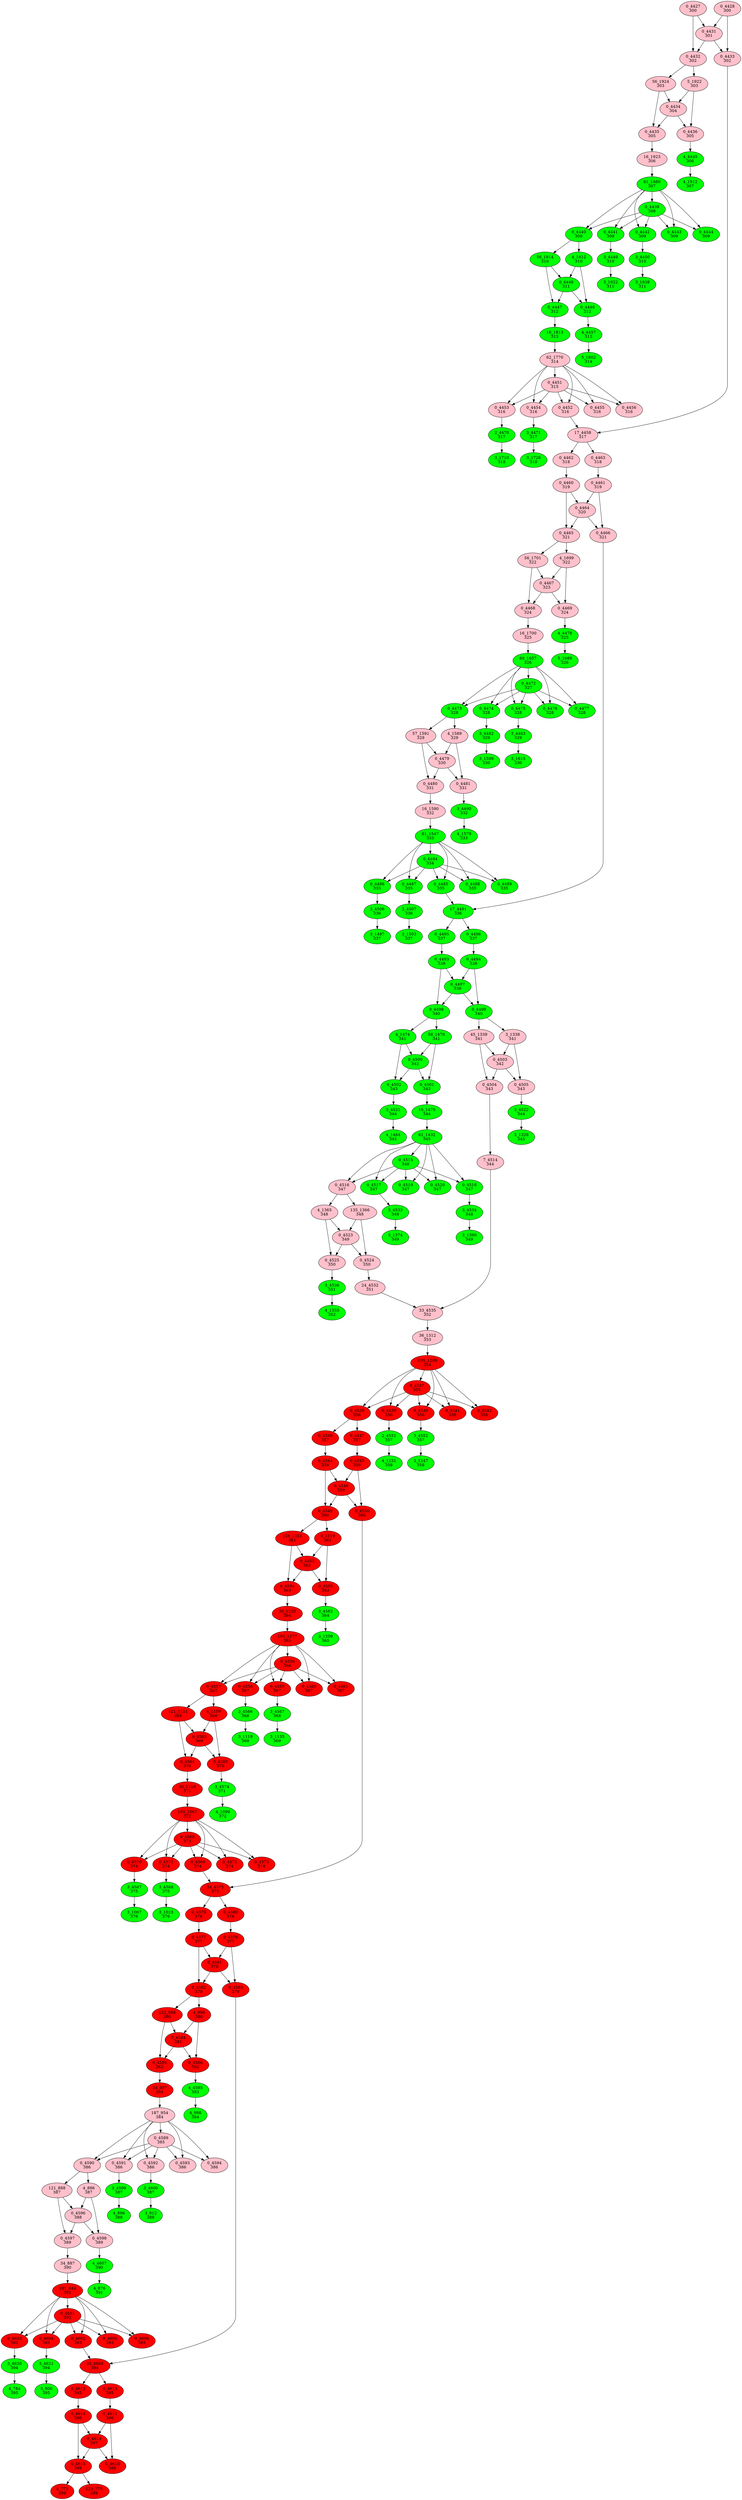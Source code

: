 digraph{
"0_4427\n300" [style=filled, fillcolor = pink]
"0_4427\n300" -> "0_4431\n301"
"0_4431\n301" [style=filled, fillcolor = pink]
"0_4427\n300" -> "0_4432\n302"
"0_4432\n302" [style=filled, fillcolor = pink]
"0_4428\n300" [style=filled, fillcolor = pink]
"0_4428\n300" -> "0_4431\n301"
"0_4431\n301" [style=filled, fillcolor = pink]
"0_4428\n300" -> "0_4433\n302"
"0_4433\n302" [style=filled, fillcolor = pink]
"0_4431\n301" [style=filled, fillcolor = pink]
"0_4431\n301" -> "0_4432\n302"
"0_4432\n302" [style=filled, fillcolor = pink]
"0_4431\n301" -> "0_4433\n302"
"0_4433\n302" [style=filled, fillcolor = pink]
"0_4432\n302" [style=filled, fillcolor = pink]
"0_4432\n302" -> "5_1922\n303"
"5_1922\n303" [style=filled, fillcolor = pink]
"0_4432\n302" -> "56_1924\n303"
"56_1924\n303" [style=filled, fillcolor = pink]
"5_1922\n303" [style=filled, fillcolor = pink]
"5_1922\n303" -> "0_4434\n304"
"0_4434\n304" [style=filled, fillcolor = pink]
"5_1922\n303" -> "0_4436\n305"
"0_4436\n305" [style=filled, fillcolor = pink]
"56_1924\n303" [style=filled, fillcolor = pink]
"56_1924\n303" -> "0_4434\n304"
"0_4434\n304" [style=filled, fillcolor = pink]
"56_1924\n303" -> "0_4435\n305"
"0_4435\n305" [style=filled, fillcolor = pink]
"0_4434\n304" [style=filled, fillcolor = pink]
"0_4434\n304" -> "0_4435\n305"
"0_4435\n305" [style=filled, fillcolor = pink]
"0_4434\n304" -> "0_4436\n305"
"0_4436\n305" [style=filled, fillcolor = pink]
"0_4435\n305" [style=filled, fillcolor = pink]
"0_4435\n305" -> "16_1923\n306"
"16_1923\n306" [style=filled, fillcolor = pink]
"0_4436\n305" [style=filled, fillcolor = pink]
"0_4436\n305" -> "4_4445\n306"
"4_4445\n306" [style=filled, fillcolor = green]
"16_1923\n306" [style=filled, fillcolor = pink]
"16_1923\n306" -> "61_1880\n307"
"61_1880\n307" [style=filled, fillcolor = green]
"4_4445\n306" [style=filled, fillcolor = green]
"4_4445\n306" -> "4_1912\n307"
"4_1912\n307" [style=filled, fillcolor = green]
"61_1880\n307" [style=filled, fillcolor = green]
"61_1880\n307" -> "0_4439\n308"
"0_4439\n308" [style=filled, fillcolor = green]
"61_1880\n307" -> "0_4440\n309"
"0_4440\n309" [style=filled, fillcolor = green]
"61_1880\n307" -> "0_4441\n309"
"0_4441\n309" [style=filled, fillcolor = green]
"61_1880\n307" -> "0_4442\n309"
"0_4442\n309" [style=filled, fillcolor = green]
"61_1880\n307" -> "0_4443\n309"
"0_4443\n309" [style=filled, fillcolor = green]
"61_1880\n307" -> "0_4444\n309"
"0_4444\n309" [style=filled, fillcolor = green]
"0_4439\n308" [style=filled, fillcolor = green]
"0_4439\n308" -> "0_4440\n309"
"0_4440\n309" [style=filled, fillcolor = green]
"0_4439\n308" -> "0_4441\n309"
"0_4441\n309" [style=filled, fillcolor = green]
"0_4439\n308" -> "0_4442\n309"
"0_4442\n309" [style=filled, fillcolor = green]
"0_4439\n308" -> "0_4443\n309"
"0_4443\n309" [style=filled, fillcolor = green]
"0_4439\n308" -> "0_4444\n309"
"0_4444\n309" [style=filled, fillcolor = green]
"0_4440\n309" [style=filled, fillcolor = green]
"0_4440\n309" -> "4_1812\n310"
"4_1812\n310" [style=filled, fillcolor = green]
"0_4440\n309" -> "56_1814\n310"
"56_1814\n310" [style=filled, fillcolor = green]
"0_4441\n309" [style=filled, fillcolor = green]
"0_4441\n309" -> "3_4449\n310"
"3_4449\n310" [style=filled, fillcolor = green]
"0_4442\n309" [style=filled, fillcolor = green]
"0_4442\n309" -> "3_4450\n310"
"3_4450\n310" [style=filled, fillcolor = green]
"3_4449\n310" [style=filled, fillcolor = green]
"3_4449\n310" -> "3_1822\n311"
"3_1822\n311" [style=filled, fillcolor = green]
"3_4450\n310" [style=filled, fillcolor = green]
"3_4450\n310" -> "3_1838\n311"
"3_1838\n311" [style=filled, fillcolor = green]
"4_1812\n310" [style=filled, fillcolor = green]
"4_1812\n310" -> "0_4446\n311"
"0_4446\n311" [style=filled, fillcolor = green]
"4_1812\n310" -> "0_4448\n312"
"0_4448\n312" [style=filled, fillcolor = green]
"56_1814\n310" [style=filled, fillcolor = green]
"56_1814\n310" -> "0_4446\n311"
"0_4446\n311" [style=filled, fillcolor = green]
"56_1814\n310" -> "0_4447\n312"
"0_4447\n312" [style=filled, fillcolor = green]
"0_4446\n311" [style=filled, fillcolor = green]
"0_4446\n311" -> "0_4447\n312"
"0_4447\n312" [style=filled, fillcolor = green]
"0_4446\n311" -> "0_4448\n312"
"0_4448\n312" [style=filled, fillcolor = green]
"0_4447\n312" [style=filled, fillcolor = green]
"0_4447\n312" -> "16_1813\n313"
"16_1813\n313" [style=filled, fillcolor = green]
"0_4448\n312" [style=filled, fillcolor = green]
"0_4448\n312" -> "4_4457\n313"
"4_4457\n313" [style=filled, fillcolor = green]
"16_1813\n313" [style=filled, fillcolor = green]
"16_1813\n313" -> "62_1770\n314"
"62_1770\n314" [style=filled, fillcolor = pink]
"4_4457\n313" [style=filled, fillcolor = green]
"4_4457\n313" -> "5_1802\n314"
"5_1802\n314" [style=filled, fillcolor = green]
"62_1770\n314" [style=filled, fillcolor = pink]
"62_1770\n314" -> "0_4451\n315"
"0_4451\n315" [style=filled, fillcolor = pink]
"62_1770\n314" -> "0_4452\n316"
"0_4452\n316" [style=filled, fillcolor = pink]
"62_1770\n314" -> "0_4453\n316"
"0_4453\n316" [style=filled, fillcolor = pink]
"62_1770\n314" -> "0_4454\n316"
"0_4454\n316" [style=filled, fillcolor = pink]
"62_1770\n314" -> "0_4455\n316"
"0_4455\n316" [style=filled, fillcolor = pink]
"62_1770\n314" -> "0_4456\n316"
"0_4456\n316" [style=filled, fillcolor = pink]
"0_4451\n315" [style=filled, fillcolor = pink]
"0_4451\n315" -> "0_4452\n316"
"0_4452\n316" [style=filled, fillcolor = pink]
"0_4451\n315" -> "0_4453\n316"
"0_4453\n316" [style=filled, fillcolor = pink]
"0_4451\n315" -> "0_4454\n316"
"0_4454\n316" [style=filled, fillcolor = pink]
"0_4451\n315" -> "0_4455\n316"
"0_4455\n316" [style=filled, fillcolor = pink]
"0_4451\n315" -> "0_4456\n316"
"0_4456\n316" [style=filled, fillcolor = pink]
"0_4433\n302" [style=filled, fillcolor = pink]
"0_4433\n302" -> "17_4458\n317"
"17_4458\n317" [style=filled, fillcolor = pink]
"0_4452\n316" [style=filled, fillcolor = pink]
"0_4452\n316" -> "17_4458\n317"
"17_4458\n317" [style=filled, fillcolor = pink]
"0_4453\n316" [style=filled, fillcolor = pink]
"0_4453\n316" -> "2_4470\n317"
"2_4470\n317" [style=filled, fillcolor = green]
"0_4454\n316" [style=filled, fillcolor = pink]
"0_4454\n316" -> "3_4471\n317"
"3_4471\n317" [style=filled, fillcolor = green]
"2_4470\n317" [style=filled, fillcolor = green]
"2_4470\n317" -> "3_1710\n318"
"3_1710\n318" [style=filled, fillcolor = green]
"3_4471\n317" [style=filled, fillcolor = green]
"3_4471\n317" -> "3_1726\n318"
"3_1726\n318" [style=filled, fillcolor = green]
"17_4458\n317" [style=filled, fillcolor = pink]
"17_4458\n317" -> "0_4462\n318"
"0_4462\n318" [style=filled, fillcolor = pink]
"17_4458\n317" -> "0_4463\n318"
"0_4463\n318" [style=filled, fillcolor = pink]
"0_4462\n318" [style=filled, fillcolor = pink]
"0_4462\n318" -> "0_4460\n319"
"0_4460\n319" [style=filled, fillcolor = pink]
"0_4463\n318" [style=filled, fillcolor = pink]
"0_4463\n318" -> "0_4461\n319"
"0_4461\n319" [style=filled, fillcolor = pink]
"0_4460\n319" [style=filled, fillcolor = pink]
"0_4460\n319" -> "0_4464\n320"
"0_4464\n320" [style=filled, fillcolor = pink]
"0_4460\n319" -> "0_4465\n321"
"0_4465\n321" [style=filled, fillcolor = pink]
"0_4461\n319" [style=filled, fillcolor = pink]
"0_4461\n319" -> "0_4464\n320"
"0_4464\n320" [style=filled, fillcolor = pink]
"0_4461\n319" -> "0_4466\n321"
"0_4466\n321" [style=filled, fillcolor = pink]
"0_4464\n320" [style=filled, fillcolor = pink]
"0_4464\n320" -> "0_4465\n321"
"0_4465\n321" [style=filled, fillcolor = pink]
"0_4464\n320" -> "0_4466\n321"
"0_4466\n321" [style=filled, fillcolor = pink]
"0_4465\n321" [style=filled, fillcolor = pink]
"0_4465\n321" -> "4_1699\n322"
"4_1699\n322" [style=filled, fillcolor = pink]
"0_4465\n321" -> "56_1701\n322"
"56_1701\n322" [style=filled, fillcolor = pink]
"4_1699\n322" [style=filled, fillcolor = pink]
"4_1699\n322" -> "0_4467\n323"
"0_4467\n323" [style=filled, fillcolor = pink]
"4_1699\n322" -> "0_4469\n324"
"0_4469\n324" [style=filled, fillcolor = pink]
"56_1701\n322" [style=filled, fillcolor = pink]
"56_1701\n322" -> "0_4467\n323"
"0_4467\n323" [style=filled, fillcolor = pink]
"56_1701\n322" -> "0_4468\n324"
"0_4468\n324" [style=filled, fillcolor = pink]
"0_4467\n323" [style=filled, fillcolor = pink]
"0_4467\n323" -> "0_4468\n324"
"0_4468\n324" [style=filled, fillcolor = pink]
"0_4467\n323" -> "0_4469\n324"
"0_4469\n324" [style=filled, fillcolor = pink]
"0_4468\n324" [style=filled, fillcolor = pink]
"0_4468\n324" -> "16_1700\n325"
"16_1700\n325" [style=filled, fillcolor = pink]
"0_4469\n324" [style=filled, fillcolor = pink]
"0_4469\n324" -> "4_4478\n325"
"4_4478\n325" [style=filled, fillcolor = green]
"16_1700\n325" [style=filled, fillcolor = pink]
"16_1700\n325" -> "60_1657\n326"
"60_1657\n326" [style=filled, fillcolor = green]
"4_4478\n325" [style=filled, fillcolor = green]
"4_4478\n325" -> "5_1689\n326"
"5_1689\n326" [style=filled, fillcolor = green]
"60_1657\n326" [style=filled, fillcolor = green]
"60_1657\n326" -> "0_4472\n327"
"0_4472\n327" [style=filled, fillcolor = green]
"60_1657\n326" -> "0_4473\n328"
"0_4473\n328" [style=filled, fillcolor = green]
"60_1657\n326" -> "0_4474\n328"
"0_4474\n328" [style=filled, fillcolor = green]
"60_1657\n326" -> "0_4475\n328"
"0_4475\n328" [style=filled, fillcolor = green]
"60_1657\n326" -> "0_4476\n328"
"0_4476\n328" [style=filled, fillcolor = green]
"60_1657\n326" -> "0_4477\n328"
"0_4477\n328" [style=filled, fillcolor = green]
"0_4472\n327" [style=filled, fillcolor = green]
"0_4472\n327" -> "0_4473\n328"
"0_4473\n328" [style=filled, fillcolor = green]
"0_4472\n327" -> "0_4474\n328"
"0_4474\n328" [style=filled, fillcolor = green]
"0_4472\n327" -> "0_4475\n328"
"0_4475\n328" [style=filled, fillcolor = green]
"0_4472\n327" -> "0_4476\n328"
"0_4476\n328" [style=filled, fillcolor = green]
"0_4472\n327" -> "0_4477\n328"
"0_4477\n328" [style=filled, fillcolor = green]
"0_4473\n328" [style=filled, fillcolor = green]
"0_4473\n328" -> "4_1589\n329"
"4_1589\n329" [style=filled, fillcolor = pink]
"0_4473\n328" -> "57_1591\n329"
"57_1591\n329" [style=filled, fillcolor = pink]
"0_4474\n328" [style=filled, fillcolor = green]
"0_4474\n328" -> "3_4482\n329"
"3_4482\n329" [style=filled, fillcolor = green]
"0_4475\n328" [style=filled, fillcolor = green]
"0_4475\n328" -> "3_4483\n329"
"3_4483\n329" [style=filled, fillcolor = green]
"3_4482\n329" [style=filled, fillcolor = green]
"3_4482\n329" -> "3_1599\n330"
"3_1599\n330" [style=filled, fillcolor = green]
"3_4483\n329" [style=filled, fillcolor = green]
"3_4483\n329" -> "3_1615\n330"
"3_1615\n330" [style=filled, fillcolor = green]
"4_1589\n329" [style=filled, fillcolor = pink]
"4_1589\n329" -> "0_4479\n330"
"0_4479\n330" [style=filled, fillcolor = pink]
"4_1589\n329" -> "0_4481\n331"
"0_4481\n331" [style=filled, fillcolor = pink]
"57_1591\n329" [style=filled, fillcolor = pink]
"57_1591\n329" -> "0_4479\n330"
"0_4479\n330" [style=filled, fillcolor = pink]
"57_1591\n329" -> "0_4480\n331"
"0_4480\n331" [style=filled, fillcolor = pink]
"0_4479\n330" [style=filled, fillcolor = pink]
"0_4479\n330" -> "0_4480\n331"
"0_4480\n331" [style=filled, fillcolor = pink]
"0_4479\n330" -> "0_4481\n331"
"0_4481\n331" [style=filled, fillcolor = pink]
"0_4480\n331" [style=filled, fillcolor = pink]
"0_4480\n331" -> "16_1590\n332"
"16_1590\n332" [style=filled, fillcolor = pink]
"0_4481\n331" [style=filled, fillcolor = pink]
"0_4481\n331" -> "3_4490\n332"
"3_4490\n332" [style=filled, fillcolor = green]
"16_1590\n332" [style=filled, fillcolor = pink]
"16_1590\n332" -> "61_1547\n333"
"61_1547\n333" [style=filled, fillcolor = green]
"3_4490\n332" [style=filled, fillcolor = green]
"3_4490\n332" -> "4_1579\n333"
"4_1579\n333" [style=filled, fillcolor = green]
"61_1547\n333" [style=filled, fillcolor = green]
"61_1547\n333" -> "0_4484\n334"
"0_4484\n334" [style=filled, fillcolor = green]
"61_1547\n333" -> "0_4485\n335"
"0_4485\n335" [style=filled, fillcolor = green]
"61_1547\n333" -> "0_4486\n335"
"0_4486\n335" [style=filled, fillcolor = green]
"61_1547\n333" -> "0_4487\n335"
"0_4487\n335" [style=filled, fillcolor = green]
"61_1547\n333" -> "0_4488\n335"
"0_4488\n335" [style=filled, fillcolor = green]
"61_1547\n333" -> "0_4489\n335"
"0_4489\n335" [style=filled, fillcolor = green]
"0_4484\n334" [style=filled, fillcolor = green]
"0_4484\n334" -> "0_4485\n335"
"0_4485\n335" [style=filled, fillcolor = green]
"0_4484\n334" -> "0_4486\n335"
"0_4486\n335" [style=filled, fillcolor = green]
"0_4484\n334" -> "0_4487\n335"
"0_4487\n335" [style=filled, fillcolor = green]
"0_4484\n334" -> "0_4488\n335"
"0_4488\n335" [style=filled, fillcolor = green]
"0_4484\n334" -> "0_4489\n335"
"0_4489\n335" [style=filled, fillcolor = green]
"0_4466\n321" [style=filled, fillcolor = pink]
"0_4466\n321" -> "17_4491\n336"
"17_4491\n336" [style=filled, fillcolor = green]
"0_4485\n335" [style=filled, fillcolor = green]
"0_4485\n335" -> "17_4491\n336"
"17_4491\n336" [style=filled, fillcolor = green]
"0_4486\n335" [style=filled, fillcolor = green]
"0_4486\n335" -> "3_4506\n336"
"3_4506\n336" [style=filled, fillcolor = green]
"0_4487\n335" [style=filled, fillcolor = green]
"0_4487\n335" -> "3_4507\n336"
"3_4507\n336" [style=filled, fillcolor = green]
"3_4506\n336" [style=filled, fillcolor = green]
"3_4506\n336" -> "3_1487\n337"
"3_1487\n337" [style=filled, fillcolor = green]
"3_4507\n336" [style=filled, fillcolor = green]
"3_4507\n336" -> "3_1503\n337"
"3_1503\n337" [style=filled, fillcolor = green]
"17_4491\n336" [style=filled, fillcolor = green]
"17_4491\n336" -> "0_4495\n337"
"0_4495\n337" [style=filled, fillcolor = green]
"17_4491\n336" -> "0_4496\n337"
"0_4496\n337" [style=filled, fillcolor = green]
"0_4495\n337" [style=filled, fillcolor = green]
"0_4495\n337" -> "0_4493\n338"
"0_4493\n338" [style=filled, fillcolor = green]
"0_4496\n337" [style=filled, fillcolor = green]
"0_4496\n337" -> "0_4494\n338"
"0_4494\n338" [style=filled, fillcolor = green]
"0_4493\n338" [style=filled, fillcolor = green]
"0_4493\n338" -> "0_4497\n339"
"0_4497\n339" [style=filled, fillcolor = green]
"0_4493\n338" -> "0_4498\n340"
"0_4498\n340" [style=filled, fillcolor = green]
"0_4494\n338" [style=filled, fillcolor = green]
"0_4494\n338" -> "0_4497\n339"
"0_4497\n339" [style=filled, fillcolor = green]
"0_4494\n338" -> "0_4499\n340"
"0_4499\n340" [style=filled, fillcolor = green]
"0_4497\n339" [style=filled, fillcolor = green]
"0_4497\n339" -> "0_4498\n340"
"0_4498\n340" [style=filled, fillcolor = green]
"0_4497\n339" -> "0_4499\n340"
"0_4499\n340" [style=filled, fillcolor = green]
"0_4499\n340" [style=filled, fillcolor = green]
"0_4499\n340" -> "3_1338\n341"
"3_1338\n341" [style=filled, fillcolor = pink]
"0_4499\n340" -> "45_1339\n341"
"45_1339\n341" [style=filled, fillcolor = pink]
"0_4498\n340" [style=filled, fillcolor = green]
"0_4498\n340" -> "4_1474\n341"
"4_1474\n341" [style=filled, fillcolor = green]
"0_4498\n340" -> "58_1476\n341"
"58_1476\n341" [style=filled, fillcolor = green]
"4_1474\n341" [style=filled, fillcolor = green]
"4_1474\n341" -> "0_4500\n342"
"0_4500\n342" [style=filled, fillcolor = green]
"4_1474\n341" -> "0_4502\n343"
"0_4502\n343" [style=filled, fillcolor = green]
"58_1476\n341" [style=filled, fillcolor = green]
"58_1476\n341" -> "0_4500\n342"
"0_4500\n342" [style=filled, fillcolor = green]
"58_1476\n341" -> "0_4501\n343"
"0_4501\n343" [style=filled, fillcolor = green]
"3_1338\n341" [style=filled, fillcolor = pink]
"3_1338\n341" -> "0_4503\n342"
"0_4503\n342" [style=filled, fillcolor = pink]
"3_1338\n341" -> "0_4505\n343"
"0_4505\n343" [style=filled, fillcolor = pink]
"45_1339\n341" [style=filled, fillcolor = pink]
"45_1339\n341" -> "0_4503\n342"
"0_4503\n342" [style=filled, fillcolor = pink]
"45_1339\n341" -> "0_4504\n343"
"0_4504\n343" [style=filled, fillcolor = pink]
"0_4500\n342" [style=filled, fillcolor = green]
"0_4500\n342" -> "0_4501\n343"
"0_4501\n343" [style=filled, fillcolor = green]
"0_4500\n342" -> "0_4502\n343"
"0_4502\n343" [style=filled, fillcolor = green]
"0_4503\n342" [style=filled, fillcolor = pink]
"0_4503\n342" -> "0_4504\n343"
"0_4504\n343" [style=filled, fillcolor = pink]
"0_4503\n342" -> "0_4505\n343"
"0_4505\n343" [style=filled, fillcolor = pink]
"0_4501\n343" [style=filled, fillcolor = green]
"0_4501\n343" -> "16_1475\n344"
"16_1475\n344" [style=filled, fillcolor = green]
"0_4504\n343" [style=filled, fillcolor = pink]
"0_4504\n343" -> "7_4514\n344"
"7_4514\n344" [style=filled, fillcolor = pink]
"0_4502\n343" [style=filled, fillcolor = green]
"0_4502\n343" -> "3_4521\n344"
"3_4521\n344" [style=filled, fillcolor = green]
"0_4505\n343" [style=filled, fillcolor = pink]
"0_4505\n343" -> "3_4522\n344"
"3_4522\n344" [style=filled, fillcolor = green]
"3_4522\n344" [style=filled, fillcolor = green]
"3_4522\n344" -> "3_1328\n345"
"3_1328\n345" [style=filled, fillcolor = green]
"16_1475\n344" [style=filled, fillcolor = green]
"16_1475\n344" -> "61_1432\n345"
"61_1432\n345" [style=filled, fillcolor = green]
"3_4521\n344" [style=filled, fillcolor = green]
"3_4521\n344" -> "4_1464\n345"
"4_1464\n345" [style=filled, fillcolor = green]
"61_1432\n345" [style=filled, fillcolor = green]
"61_1432\n345" -> "0_4515\n346"
"0_4515\n346" [style=filled, fillcolor = green]
"61_1432\n345" -> "0_4516\n347"
"0_4516\n347" [style=filled, fillcolor = pink]
"61_1432\n345" -> "0_4517\n347"
"0_4517\n347" [style=filled, fillcolor = green]
"61_1432\n345" -> "0_4518\n347"
"0_4518\n347" [style=filled, fillcolor = green]
"61_1432\n345" -> "0_4519\n347"
"0_4519\n347" [style=filled, fillcolor = green]
"61_1432\n345" -> "0_4520\n347"
"0_4520\n347" [style=filled, fillcolor = green]
"0_4515\n346" [style=filled, fillcolor = green]
"0_4515\n346" -> "0_4516\n347"
"0_4516\n347" [style=filled, fillcolor = pink]
"0_4515\n346" -> "0_4517\n347"
"0_4517\n347" [style=filled, fillcolor = green]
"0_4515\n346" -> "0_4518\n347"
"0_4518\n347" [style=filled, fillcolor = green]
"0_4515\n346" -> "0_4519\n347"
"0_4519\n347" [style=filled, fillcolor = green]
"0_4515\n346" -> "0_4520\n347"
"0_4520\n347" [style=filled, fillcolor = green]
"0_4516\n347" [style=filled, fillcolor = pink]
"0_4516\n347" -> "4_1365\n348"
"4_1365\n348" [style=filled, fillcolor = pink]
"0_4516\n347" -> "135_1366\n348"
"135_1366\n348" [style=filled, fillcolor = pink]
"0_4517\n347" [style=filled, fillcolor = green]
"0_4517\n347" -> "3_4533\n348"
"3_4533\n348" [style=filled, fillcolor = green]
"0_4518\n347" [style=filled, fillcolor = green]
"0_4518\n347" -> "3_4534\n348"
"3_4534\n348" [style=filled, fillcolor = green]
"3_4533\n348" [style=filled, fillcolor = green]
"3_4533\n348" -> "3_1374\n349"
"3_1374\n349" [style=filled, fillcolor = green]
"3_4534\n348" [style=filled, fillcolor = green]
"3_4534\n348" -> "3_1390\n349"
"3_1390\n349" [style=filled, fillcolor = green]
"4_1365\n348" [style=filled, fillcolor = pink]
"4_1365\n348" -> "0_4523\n349"
"0_4523\n349" [style=filled, fillcolor = pink]
"4_1365\n348" -> "0_4525\n350"
"0_4525\n350" [style=filled, fillcolor = pink]
"135_1366\n348" [style=filled, fillcolor = pink]
"135_1366\n348" -> "0_4523\n349"
"0_4523\n349" [style=filled, fillcolor = pink]
"135_1366\n348" -> "0_4524\n350"
"0_4524\n350" [style=filled, fillcolor = pink]
"0_4523\n349" [style=filled, fillcolor = pink]
"0_4523\n349" -> "0_4524\n350"
"0_4524\n350" [style=filled, fillcolor = pink]
"0_4523\n349" -> "0_4525\n350"
"0_4525\n350" [style=filled, fillcolor = pink]
"0_4524\n350" [style=filled, fillcolor = pink]
"0_4524\n350" -> "24_4532\n351"
"24_4532\n351" [style=filled, fillcolor = pink]
"0_4525\n350" [style=filled, fillcolor = pink]
"0_4525\n350" -> "3_4536\n351"
"3_4536\n351" [style=filled, fillcolor = green]
"3_4536\n351" [style=filled, fillcolor = green]
"3_4536\n351" -> "4_1355\n352"
"4_1355\n352" [style=filled, fillcolor = green]
"7_4514\n344" [style=filled, fillcolor = pink]
"7_4514\n344" -> "33_4535\n352"
"33_4535\n352" [style=filled, fillcolor = pink]
"24_4532\n351" [style=filled, fillcolor = pink]
"24_4532\n351" -> "33_4535\n352"
"33_4535\n352" [style=filled, fillcolor = pink]
"33_4535\n352" [style=filled, fillcolor = pink]
"33_4535\n352" -> "36_1312\n353"
"36_1312\n353" [style=filled, fillcolor = pink]
"36_1312\n353" [style=filled, fillcolor = pink]
"36_1312\n353" -> "195_1289\n354"
"195_1289\n354" [style=filled, fillcolor = red]
"195_1289\n354" [style=filled, fillcolor = red]
"195_1289\n354" -> "0_4537\n355"
"0_4537\n355" [style=filled, fillcolor = red]
"195_1289\n354" -> "0_4538\n356"
"0_4538\n356" [style=filled, fillcolor = red]
"195_1289\n354" -> "0_4539\n356"
"0_4539\n356" [style=filled, fillcolor = red]
"195_1289\n354" -> "0_4540\n356"
"0_4540\n356" [style=filled, fillcolor = red]
"195_1289\n354" -> "0_4541\n356"
"0_4541\n356" [style=filled, fillcolor = red]
"195_1289\n354" -> "0_4542\n356"
"0_4542\n356" [style=filled, fillcolor = red]
"0_4537\n355" [style=filled, fillcolor = red]
"0_4537\n355" -> "0_4538\n356"
"0_4538\n356" [style=filled, fillcolor = red]
"0_4537\n355" -> "0_4539\n356"
"0_4539\n356" [style=filled, fillcolor = red]
"0_4537\n355" -> "0_4540\n356"
"0_4540\n356" [style=filled, fillcolor = red]
"0_4537\n355" -> "0_4541\n356"
"0_4541\n356" [style=filled, fillcolor = red]
"0_4537\n355" -> "0_4542\n356"
"0_4542\n356" [style=filled, fillcolor = red]
"0_4538\n356" [style=filled, fillcolor = red]
"0_4538\n356" -> "0_4546\n357"
"0_4546\n357" [style=filled, fillcolor = red]
"0_4538\n356" -> "0_4547\n357"
"0_4547\n357" [style=filled, fillcolor = red]
"0_4539\n356" [style=filled, fillcolor = red]
"0_4539\n356" -> "2_4551\n357"
"2_4551\n357" [style=filled, fillcolor = green]
"0_4540\n356" [style=filled, fillcolor = red]
"0_4540\n356" -> "3_4552\n357"
"3_4552\n357" [style=filled, fillcolor = green]
"2_4551\n357" [style=filled, fillcolor = green]
"2_4551\n357" -> "4_1231\n358"
"4_1231\n358" [style=filled, fillcolor = green]
"3_4552\n357" [style=filled, fillcolor = green]
"3_4552\n357" -> "3_1247\n358"
"3_1247\n358" [style=filled, fillcolor = green]
"0_4546\n357" [style=filled, fillcolor = red]
"0_4546\n357" -> "0_4544\n358"
"0_4544\n358" [style=filled, fillcolor = red]
"0_4547\n357" [style=filled, fillcolor = red]
"0_4547\n357" -> "0_4545\n358"
"0_4545\n358" [style=filled, fillcolor = red]
"0_4544\n358" [style=filled, fillcolor = red]
"0_4544\n358" -> "0_4548\n359"
"0_4548\n359" [style=filled, fillcolor = red]
"0_4544\n358" -> "0_4549\n360"
"0_4549\n360" [style=filled, fillcolor = red]
"0_4545\n358" [style=filled, fillcolor = red]
"0_4545\n358" -> "0_4548\n359"
"0_4548\n359" [style=filled, fillcolor = red]
"0_4545\n358" -> "0_4550\n360"
"0_4550\n360" [style=filled, fillcolor = red]
"0_4548\n359" [style=filled, fillcolor = red]
"0_4548\n359" -> "0_4549\n360"
"0_4549\n360" [style=filled, fillcolor = red]
"0_4548\n359" -> "0_4550\n360"
"0_4550\n360" [style=filled, fillcolor = red]
"0_4549\n360" [style=filled, fillcolor = red]
"0_4549\n360" -> "3_1219\n361"
"3_1219\n361" [style=filled, fillcolor = red]
"0_4549\n360" -> "126_1221\n361"
"126_1221\n361" [style=filled, fillcolor = red]
"3_1219\n361" [style=filled, fillcolor = red]
"3_1219\n361" -> "0_4553\n362"
"0_4553\n362" [style=filled, fillcolor = red]
"3_1219\n361" -> "0_4555\n363"
"0_4555\n363" [style=filled, fillcolor = red]
"126_1221\n361" [style=filled, fillcolor = red]
"126_1221\n361" -> "0_4553\n362"
"0_4553\n362" [style=filled, fillcolor = red]
"126_1221\n361" -> "0_4554\n363"
"0_4554\n363" [style=filled, fillcolor = red]
"0_4553\n362" [style=filled, fillcolor = red]
"0_4553\n362" -> "0_4554\n363"
"0_4554\n363" [style=filled, fillcolor = red]
"0_4553\n362" -> "0_4555\n363"
"0_4555\n363" [style=filled, fillcolor = red]
"0_4554\n363" [style=filled, fillcolor = red]
"0_4554\n363" -> "30_1220\n364"
"30_1220\n364" [style=filled, fillcolor = red]
"0_4555\n363" [style=filled, fillcolor = red]
"0_4555\n363" -> "3_4562\n364"
"3_4562\n364" [style=filled, fillcolor = green]
"30_1220\n364" [style=filled, fillcolor = red]
"30_1220\n364" -> "192_1177\n365"
"192_1177\n365" [style=filled, fillcolor = red]
"3_4562\n364" [style=filled, fillcolor = green]
"3_4562\n364" -> "3_1209\n365"
"3_1209\n365" [style=filled, fillcolor = green]
"192_1177\n365" [style=filled, fillcolor = red]
"192_1177\n365" -> "0_4556\n366"
"0_4556\n366" [style=filled, fillcolor = red]
"192_1177\n365" -> "0_4557\n367"
"0_4557\n367" [style=filled, fillcolor = red]
"192_1177\n365" -> "0_4558\n367"
"0_4558\n367" [style=filled, fillcolor = red]
"192_1177\n365" -> "0_4559\n367"
"0_4559\n367" [style=filled, fillcolor = red]
"192_1177\n365" -> "0_4560\n367"
"0_4560\n367" [style=filled, fillcolor = red]
"192_1177\n365" -> "0_4561\n367"
"0_4561\n367" [style=filled, fillcolor = red]
"0_4556\n366" [style=filled, fillcolor = red]
"0_4556\n366" -> "0_4557\n367"
"0_4557\n367" [style=filled, fillcolor = red]
"0_4556\n366" -> "0_4558\n367"
"0_4558\n367" [style=filled, fillcolor = red]
"0_4556\n366" -> "0_4559\n367"
"0_4559\n367" [style=filled, fillcolor = red]
"0_4556\n366" -> "0_4560\n367"
"0_4560\n367" [style=filled, fillcolor = red]
"0_4556\n366" -> "0_4561\n367"
"0_4561\n367" [style=filled, fillcolor = red]
"0_4557\n367" [style=filled, fillcolor = red]
"0_4557\n367" -> "4_1109\n368"
"4_1109\n368" [style=filled, fillcolor = red]
"0_4557\n367" -> "121_1111\n368"
"121_1111\n368" [style=filled, fillcolor = red]
"0_4558\n367" [style=filled, fillcolor = red]
"0_4558\n367" -> "3_4566\n368"
"3_4566\n368" [style=filled, fillcolor = green]
"0_4559\n367" [style=filled, fillcolor = red]
"0_4559\n367" -> "3_4567\n368"
"3_4567\n368" [style=filled, fillcolor = green]
"3_4566\n368" [style=filled, fillcolor = green]
"3_4566\n368" -> "3_1119\n369"
"3_1119\n369" [style=filled, fillcolor = green]
"3_4567\n368" [style=filled, fillcolor = green]
"3_4567\n368" -> "3_1135\n369"
"3_1135\n369" [style=filled, fillcolor = green]
"4_1109\n368" [style=filled, fillcolor = red]
"4_1109\n368" -> "0_4563\n369"
"0_4563\n369" [style=filled, fillcolor = red]
"4_1109\n368" -> "0_4565\n370"
"0_4565\n370" [style=filled, fillcolor = red]
"121_1111\n368" [style=filled, fillcolor = red]
"121_1111\n368" -> "0_4563\n369"
"0_4563\n369" [style=filled, fillcolor = red]
"121_1111\n368" -> "0_4564\n370"
"0_4564\n370" [style=filled, fillcolor = red]
"0_4563\n369" [style=filled, fillcolor = red]
"0_4563\n369" -> "0_4564\n370"
"0_4564\n370" [style=filled, fillcolor = red]
"0_4563\n369" -> "0_4565\n370"
"0_4565\n370" [style=filled, fillcolor = red]
"0_4564\n370" [style=filled, fillcolor = red]
"0_4564\n370" -> "30_1110\n371"
"30_1110\n371" [style=filled, fillcolor = red]
"0_4565\n370" [style=filled, fillcolor = red]
"0_4565\n370" -> "3_4574\n371"
"3_4574\n371" [style=filled, fillcolor = green]
"30_1110\n371" [style=filled, fillcolor = red]
"30_1110\n371" -> "193_1067\n372"
"193_1067\n372" [style=filled, fillcolor = red]
"3_4574\n371" [style=filled, fillcolor = green]
"3_4574\n371" -> "4_1099\n372"
"4_1099\n372" [style=filled, fillcolor = green]
"193_1067\n372" [style=filled, fillcolor = red]
"193_1067\n372" -> "0_4568\n373"
"0_4568\n373" [style=filled, fillcolor = red]
"193_1067\n372" -> "0_4569\n374"
"0_4569\n374" [style=filled, fillcolor = red]
"193_1067\n372" -> "0_4570\n374"
"0_4570\n374" [style=filled, fillcolor = red]
"193_1067\n372" -> "0_4571\n374"
"0_4571\n374" [style=filled, fillcolor = red]
"193_1067\n372" -> "0_4572\n374"
"0_4572\n374" [style=filled, fillcolor = red]
"193_1067\n372" -> "0_4573\n374"
"0_4573\n374" [style=filled, fillcolor = red]
"0_4568\n373" [style=filled, fillcolor = red]
"0_4568\n373" -> "0_4569\n374"
"0_4569\n374" [style=filled, fillcolor = red]
"0_4568\n373" -> "0_4570\n374"
"0_4570\n374" [style=filled, fillcolor = red]
"0_4568\n373" -> "0_4571\n374"
"0_4571\n374" [style=filled, fillcolor = red]
"0_4568\n373" -> "0_4572\n374"
"0_4572\n374" [style=filled, fillcolor = red]
"0_4568\n373" -> "0_4573\n374"
"0_4573\n374" [style=filled, fillcolor = red]
"0_4550\n360" [style=filled, fillcolor = red]
"0_4550\n360" -> "34_4575\n375"
"34_4575\n375" [style=filled, fillcolor = red]
"0_4569\n374" [style=filled, fillcolor = red]
"0_4569\n374" -> "34_4575\n375"
"34_4575\n375" [style=filled, fillcolor = red]
"0_4570\n374" [style=filled, fillcolor = red]
"0_4570\n374" -> "3_4587\n375"
"3_4587\n375" [style=filled, fillcolor = green]
"0_4571\n374" [style=filled, fillcolor = red]
"0_4571\n374" -> "3_4588\n375"
"3_4588\n375" [style=filled, fillcolor = green]
"3_4587\n375" [style=filled, fillcolor = green]
"3_4587\n375" -> "3_1007\n376"
"3_1007\n376" [style=filled, fillcolor = green]
"3_4588\n375" [style=filled, fillcolor = green]
"3_4588\n375" -> "3_1023\n376"
"3_1023\n376" [style=filled, fillcolor = green]
"34_4575\n375" [style=filled, fillcolor = red]
"34_4575\n375" -> "0_4579\n376"
"0_4579\n376" [style=filled, fillcolor = red]
"34_4575\n375" -> "0_4580\n376"
"0_4580\n376" [style=filled, fillcolor = red]
"0_4579\n376" [style=filled, fillcolor = red]
"0_4579\n376" -> "0_4577\n377"
"0_4577\n377" [style=filled, fillcolor = red]
"0_4580\n376" [style=filled, fillcolor = red]
"0_4580\n376" -> "0_4578\n377"
"0_4578\n377" [style=filled, fillcolor = red]
"0_4577\n377" [style=filled, fillcolor = red]
"0_4577\n377" -> "0_4581\n378"
"0_4581\n378" [style=filled, fillcolor = red]
"0_4577\n377" -> "0_4582\n379"
"0_4582\n379" [style=filled, fillcolor = red]
"0_4578\n377" [style=filled, fillcolor = red]
"0_4578\n377" -> "0_4581\n378"
"0_4581\n378" [style=filled, fillcolor = red]
"0_4578\n377" -> "0_4583\n379"
"0_4583\n379" [style=filled, fillcolor = red]
"0_4581\n378" [style=filled, fillcolor = red]
"0_4581\n378" -> "0_4582\n379"
"0_4582\n379" [style=filled, fillcolor = red]
"0_4581\n378" -> "0_4583\n379"
"0_4583\n379" [style=filled, fillcolor = red]
"0_4582\n379" [style=filled, fillcolor = red]
"0_4582\n379" -> "4_996\n380"
"4_996\n380" [style=filled, fillcolor = red]
"0_4582\n379" -> "122_998\n380"
"122_998\n380" [style=filled, fillcolor = red]
"4_996\n380" [style=filled, fillcolor = red]
"4_996\n380" -> "0_4584\n381"
"0_4584\n381" [style=filled, fillcolor = red]
"4_996\n380" -> "0_4586\n382"
"0_4586\n382" [style=filled, fillcolor = red]
"122_998\n380" [style=filled, fillcolor = red]
"122_998\n380" -> "0_4584\n381"
"0_4584\n381" [style=filled, fillcolor = red]
"122_998\n380" -> "0_4585\n382"
"0_4585\n382" [style=filled, fillcolor = red]
"0_4584\n381" [style=filled, fillcolor = red]
"0_4584\n381" -> "0_4585\n382"
"0_4585\n382" [style=filled, fillcolor = red]
"0_4584\n381" -> "0_4586\n382"
"0_4586\n382" [style=filled, fillcolor = red]
"0_4585\n382" [style=filled, fillcolor = red]
"0_4585\n382" -> "34_997\n383"
"34_997\n383" [style=filled, fillcolor = red]
"0_4586\n382" [style=filled, fillcolor = red]
"0_4586\n382" -> "4_4595\n383"
"4_4595\n383" [style=filled, fillcolor = green]
"34_997\n383" [style=filled, fillcolor = red]
"34_997\n383" -> "187_954\n384"
"187_954\n384" [style=filled, fillcolor = pink]
"4_4595\n383" [style=filled, fillcolor = green]
"4_4595\n383" -> "4_986\n384"
"4_986\n384" [style=filled, fillcolor = green]
"187_954\n384" [style=filled, fillcolor = pink]
"187_954\n384" -> "0_4589\n385"
"0_4589\n385" [style=filled, fillcolor = pink]
"187_954\n384" -> "0_4590\n386"
"0_4590\n386" [style=filled, fillcolor = pink]
"187_954\n384" -> "0_4591\n386"
"0_4591\n386" [style=filled, fillcolor = pink]
"187_954\n384" -> "0_4592\n386"
"0_4592\n386" [style=filled, fillcolor = pink]
"187_954\n384" -> "0_4593\n386"
"0_4593\n386" [style=filled, fillcolor = pink]
"187_954\n384" -> "0_4594\n386"
"0_4594\n386" [style=filled, fillcolor = pink]
"0_4589\n385" [style=filled, fillcolor = pink]
"0_4589\n385" -> "0_4590\n386"
"0_4590\n386" [style=filled, fillcolor = pink]
"0_4589\n385" -> "0_4591\n386"
"0_4591\n386" [style=filled, fillcolor = pink]
"0_4589\n385" -> "0_4592\n386"
"0_4592\n386" [style=filled, fillcolor = pink]
"0_4589\n385" -> "0_4593\n386"
"0_4593\n386" [style=filled, fillcolor = pink]
"0_4589\n385" -> "0_4594\n386"
"0_4594\n386" [style=filled, fillcolor = pink]
"0_4590\n386" [style=filled, fillcolor = pink]
"0_4590\n386" -> "4_886\n387"
"4_886\n387" [style=filled, fillcolor = pink]
"0_4590\n386" -> "121_888\n387"
"121_888\n387" [style=filled, fillcolor = pink]
"0_4591\n386" [style=filled, fillcolor = pink]
"0_4591\n386" -> "3_4599\n387"
"3_4599\n387" [style=filled, fillcolor = green]
"0_4592\n386" [style=filled, fillcolor = pink]
"0_4592\n386" -> "3_4600\n387"
"3_4600\n387" [style=filled, fillcolor = green]
"3_4599\n387" [style=filled, fillcolor = green]
"3_4599\n387" -> "4_896\n388"
"4_896\n388" [style=filled, fillcolor = green]
"3_4600\n387" [style=filled, fillcolor = green]
"3_4600\n387" -> "3_912\n388"
"3_912\n388" [style=filled, fillcolor = green]
"4_886\n387" [style=filled, fillcolor = pink]
"4_886\n387" -> "0_4596\n388"
"0_4596\n388" [style=filled, fillcolor = pink]
"4_886\n387" -> "0_4598\n389"
"0_4598\n389" [style=filled, fillcolor = pink]
"121_888\n387" [style=filled, fillcolor = pink]
"121_888\n387" -> "0_4596\n388"
"0_4596\n388" [style=filled, fillcolor = pink]
"121_888\n387" -> "0_4597\n389"
"0_4597\n389" [style=filled, fillcolor = pink]
"0_4596\n388" [style=filled, fillcolor = pink]
"0_4596\n388" -> "0_4597\n389"
"0_4597\n389" [style=filled, fillcolor = pink]
"0_4596\n388" -> "0_4598\n389"
"0_4598\n389" [style=filled, fillcolor = pink]
"0_4597\n389" [style=filled, fillcolor = pink]
"0_4597\n389" -> "34_887\n390"
"34_887\n390" [style=filled, fillcolor = pink]
"0_4598\n389" [style=filled, fillcolor = pink]
"0_4598\n389" -> "4_4607\n390"
"4_4607\n390" [style=filled, fillcolor = green]
"34_887\n390" [style=filled, fillcolor = pink]
"34_887\n390" -> "191_844\n391"
"191_844\n391" [style=filled, fillcolor = red]
"4_4607\n390" [style=filled, fillcolor = green]
"4_4607\n390" -> "4_876\n391"
"4_876\n391" [style=filled, fillcolor = green]
"191_844\n391" [style=filled, fillcolor = red]
"191_844\n391" -> "0_4601\n392"
"0_4601\n392" [style=filled, fillcolor = red]
"191_844\n391" -> "0_4602\n393"
"0_4602\n393" [style=filled, fillcolor = red]
"191_844\n391" -> "0_4603\n393"
"0_4603\n393" [style=filled, fillcolor = red]
"191_844\n391" -> "0_4604\n393"
"0_4604\n393" [style=filled, fillcolor = red]
"191_844\n391" -> "0_4605\n393"
"0_4605\n393" [style=filled, fillcolor = red]
"191_844\n391" -> "0_4606\n393"
"0_4606\n393" [style=filled, fillcolor = red]
"0_4601\n392" [style=filled, fillcolor = red]
"0_4601\n392" -> "0_4602\n393"
"0_4602\n393" [style=filled, fillcolor = red]
"0_4601\n392" -> "0_4603\n393"
"0_4603\n393" [style=filled, fillcolor = red]
"0_4601\n392" -> "0_4604\n393"
"0_4604\n393" [style=filled, fillcolor = red]
"0_4601\n392" -> "0_4605\n393"
"0_4605\n393" [style=filled, fillcolor = red]
"0_4601\n392" -> "0_4606\n393"
"0_4606\n393" [style=filled, fillcolor = red]
"0_4583\n379" [style=filled, fillcolor = red]
"0_4583\n379" -> "33_4608\n394"
"33_4608\n394" [style=filled, fillcolor = red]
"0_4602\n393" [style=filled, fillcolor = red]
"0_4602\n393" -> "33_4608\n394"
"33_4608\n394" [style=filled, fillcolor = red]
"0_4603\n393" [style=filled, fillcolor = red]
"0_4603\n393" -> "3_4620\n394"
"3_4620\n394" [style=filled, fillcolor = green]
"0_4604\n393" [style=filled, fillcolor = red]
"0_4604\n393" -> "3_4621\n394"
"3_4621\n394" [style=filled, fillcolor = green]
"3_4620\n394" [style=filled, fillcolor = green]
"3_4620\n394" -> "4_784\n395"
"4_784\n395" [style=filled, fillcolor = green]
"3_4621\n394" [style=filled, fillcolor = green]
"3_4621\n394" -> "3_800\n395"
"3_800\n395" [style=filled, fillcolor = green]
"33_4608\n394" [style=filled, fillcolor = red]
"33_4608\n394" -> "0_4612\n395"
"0_4612\n395" [style=filled, fillcolor = red]
"33_4608\n394" -> "0_4613\n395"
"0_4613\n395" [style=filled, fillcolor = red]
"0_4612\n395" [style=filled, fillcolor = red]
"0_4612\n395" -> "0_4610\n396"
"0_4610\n396" [style=filled, fillcolor = red]
"0_4613\n395" [style=filled, fillcolor = red]
"0_4613\n395" -> "0_4611\n396"
"0_4611\n396" [style=filled, fillcolor = red]
"0_4610\n396" [style=filled, fillcolor = red]
"0_4610\n396" -> "0_4614\n397"
"0_4614\n397" [style=filled, fillcolor = red]
"0_4610\n396" -> "0_4615\n398"
"0_4615\n398" [style=filled, fillcolor = red]
"0_4611\n396" [style=filled, fillcolor = red]
"0_4611\n396" -> "0_4614\n397"
"0_4614\n397" [style=filled, fillcolor = red]
"0_4611\n396" -> "0_4616\n398"
"0_4616\n398" [style=filled, fillcolor = red]
"0_4614\n397" [style=filled, fillcolor = red]
"0_4614\n397" -> "0_4615\n398"
"0_4615\n398" [style=filled, fillcolor = red]
"0_4614\n397" -> "0_4616\n398"
"0_4616\n398" [style=filled, fillcolor = red]
"0_4615\n398" [style=filled, fillcolor = red]
"0_4615\n398" -> "4_773\n399"
"4_773\n399" [style=filled, fillcolor = red]
"0_4615\n398" -> "123_775\n399"
"123_775\n399" [style=filled, fillcolor = red]
}